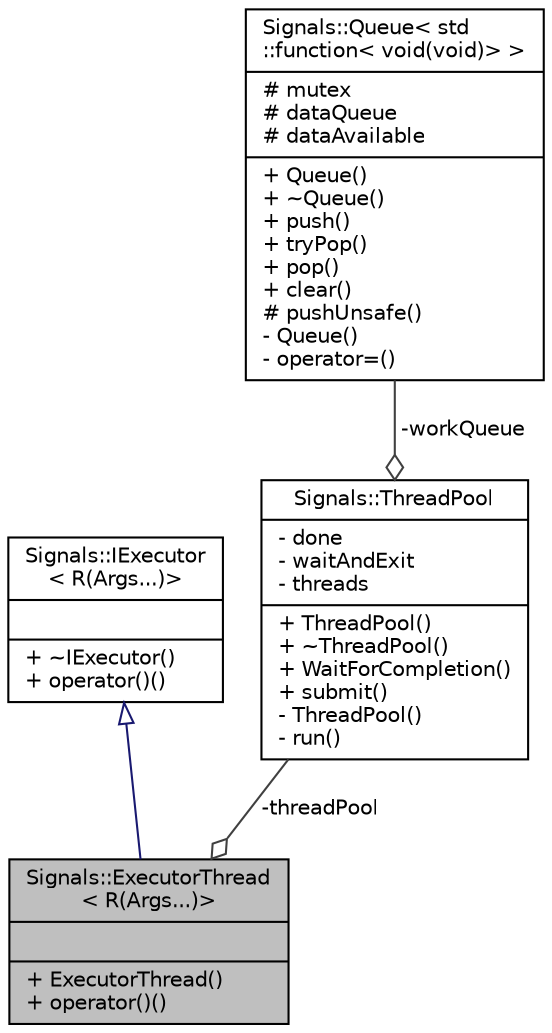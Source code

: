 digraph "Signals::ExecutorThread&lt; R(Args...)&gt;"
{
 // INTERACTIVE_SVG=YES
  edge [fontname="Helvetica",fontsize="10",labelfontname="Helvetica",labelfontsize="10"];
  node [fontname="Helvetica",fontsize="10",shape=record];
  Node1 [label="{Signals::ExecutorThread\l\< R(Args...)\>\n||+ ExecutorThread()\l+ operator()()\l}",height=0.2,width=0.4,color="black", fillcolor="grey75", style="filled", fontcolor="black"];
  Node2 -> Node1 [dir="back",color="midnightblue",fontsize="10",style="solid",arrowtail="onormal",fontname="Helvetica"];
  Node2 [label="{Signals::IExecutor\l\< R(Args...)\>\n||+ ~IExecutor()\l+ operator()()\l}",height=0.2,width=0.4,color="black", fillcolor="white", style="filled",URL="$class_signals_1_1_i_executor_3_01_r_07_args_8_8_8_08_4.html"];
  Node3 -> Node1 [color="grey25",fontsize="10",style="solid",label=" -threadPool" ,arrowhead="odiamond",fontname="Helvetica"];
  Node3 [label="{Signals::ThreadPool\n|- done\l- waitAndExit\l- threads\l|+ ThreadPool()\l+ ~ThreadPool()\l+ WaitForCompletion()\l+ submit()\l- ThreadPool()\l- run()\l}",height=0.2,width=0.4,color="black", fillcolor="white", style="filled",URL="$class_signals_1_1_thread_pool.html"];
  Node4 -> Node3 [color="grey25",fontsize="10",style="solid",label=" -workQueue" ,arrowhead="odiamond",fontname="Helvetica"];
  Node4 [label="{Signals::Queue\< std\l::function\< void(void)\> \>\n|# mutex\l# dataQueue\l# dataAvailable\l|+ Queue()\l+ ~Queue()\l+ push()\l+ tryPop()\l+ pop()\l+ clear()\l# pushUnsafe()\l- Queue()\l- operator=()\l}",height=0.2,width=0.4,color="black", fillcolor="white", style="filled",URL="$class_signals_1_1_queue.html"];
}
